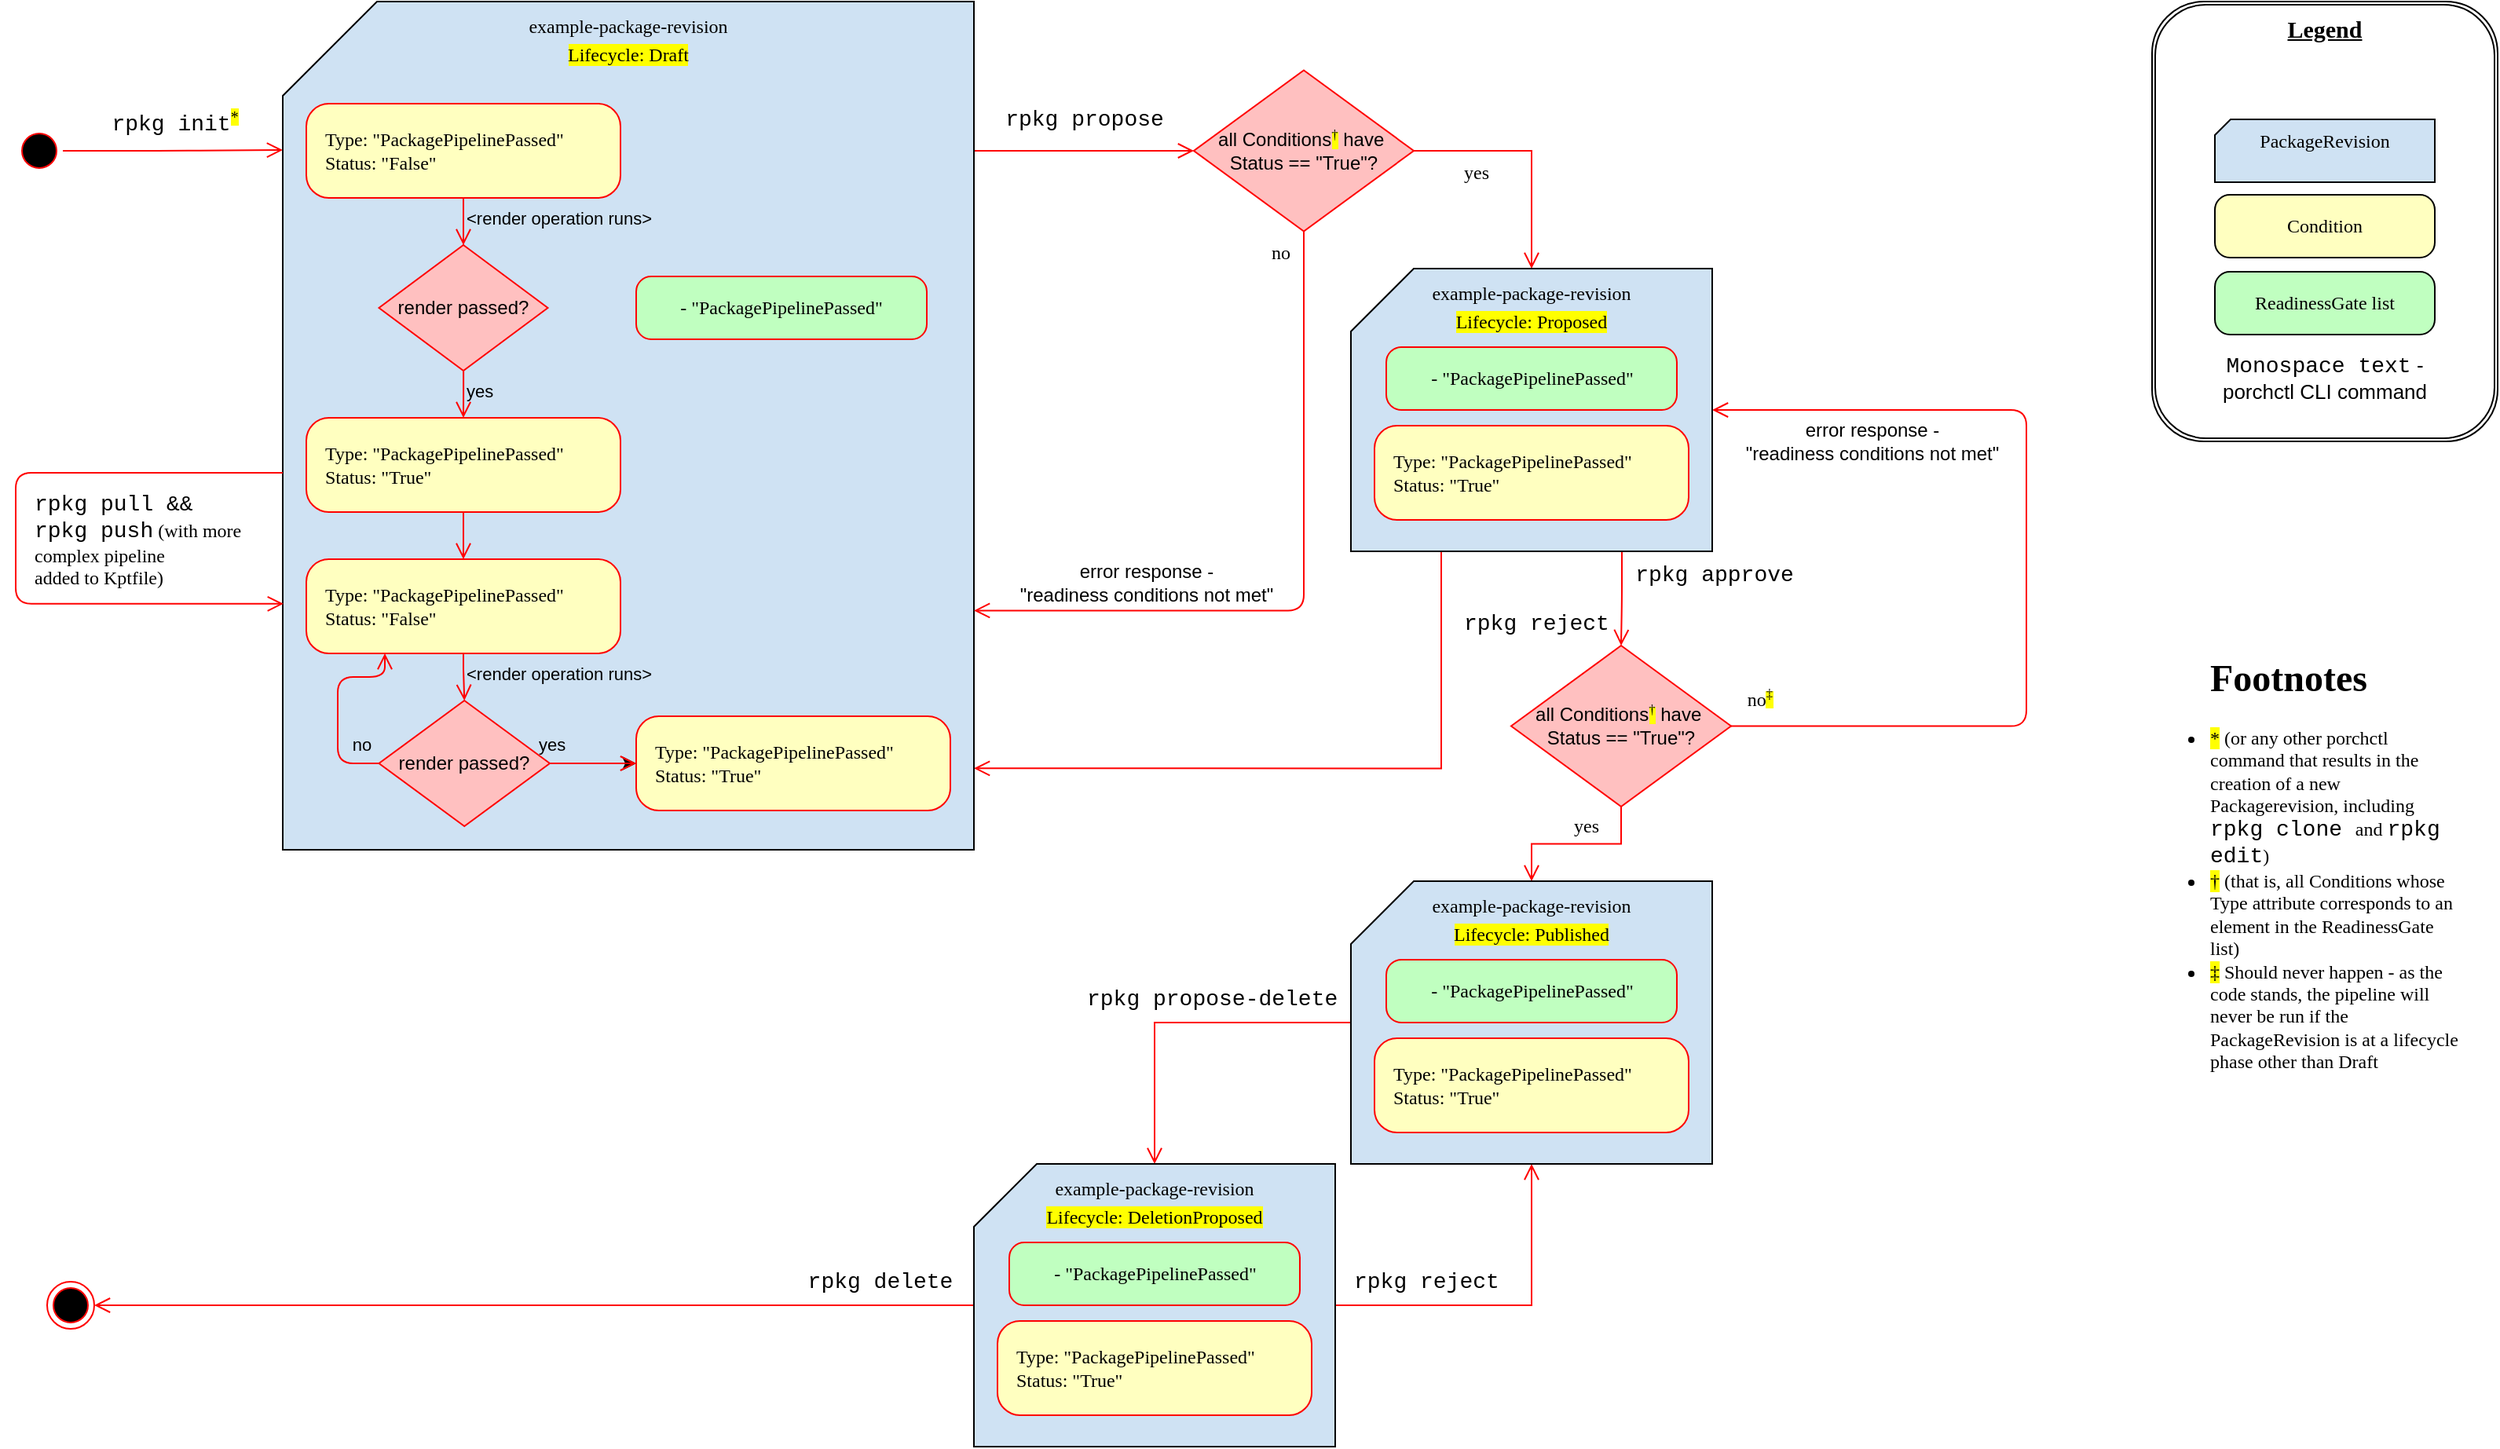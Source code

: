<mxfile version="26.0.9" pages="2">
  <diagram name="Figure 1: PackageRevision lifecycle and readiness gate flow" id="r60MaSPkFD0T4scajDxe">
    <mxGraphModel dx="2161" dy="1095" grid="1" gridSize="10" guides="1" tooltips="1" connect="1" arrows="1" fold="0" page="1" pageScale="1" pageWidth="1100" pageHeight="850" background="none" math="0" shadow="0">
      <root>
        <mxCell id="AqaWMhbLCbsnJWoqDUFO-0" />
        <mxCell id="AqaWMhbLCbsnJWoqDUFO-1" parent="AqaWMhbLCbsnJWoqDUFO-0" />
        <mxCell id="AqaWMhbLCbsnJWoqDUFO-2" value="" style="ellipse;html=1;shape=startState;fillColor=#000000;strokeColor=#ff0000;rounded=1;shadow=0;comic=0;labelBackgroundColor=none;fontFamily=Verdana;fontSize=12;fontColor=#000000;align=center;direction=south;" parent="AqaWMhbLCbsnJWoqDUFO-1" vertex="1">
          <mxGeometry x="20" y="120" width="30" height="30" as="geometry" />
        </mxCell>
        <mxCell id="AqaWMhbLCbsnJWoqDUFO-3" value="&lt;font style=&quot;font-size: 14px;&quot; face=&quot;Courier New&quot;&gt;rpkg init&lt;/font&gt;&lt;font style=&quot;color: rgb(0, 0, 0);&quot; face=&quot;Verdana&quot;&gt;&lt;sup style=&quot;background-color: rgb(255, 255, 0);&quot;&gt;*&lt;/sup&gt;&lt;/font&gt;" style="edgeStyle=orthogonalEdgeStyle;html=1;labelBackgroundColor=none;endArrow=open;endSize=8;strokeColor=#ff0000;fontFamily=Verdana;fontSize=12;align=center;verticalAlign=top;exitX=0.5;exitY=0;exitDx=0;exitDy=0;entryX=0;entryY=0.175;entryDx=0;entryDy=0;entryPerimeter=0;" parent="AqaWMhbLCbsnJWoqDUFO-1" source="AqaWMhbLCbsnJWoqDUFO-2" target="AqaWMhbLCbsnJWoqDUFO-10" edge="1">
          <mxGeometry x="0.011" y="34" relative="1" as="geometry">
            <mxPoint x="70.0" y="134.63" as="sourcePoint" />
            <mxPoint x="180" y="135" as="targetPoint" />
            <Array as="points" />
            <mxPoint as="offset" />
          </mxGeometry>
        </mxCell>
        <mxCell id="AqaWMhbLCbsnJWoqDUFO-4" value="" style="ellipse;html=1;shape=endState;fillColor=#000000;strokeColor=#ff0000;rounded=1;shadow=0;comic=0;labelBackgroundColor=none;fontFamily=Verdana;fontSize=12;fontColor=#000000;align=center;" parent="AqaWMhbLCbsnJWoqDUFO-1" vertex="1">
          <mxGeometry x="40" y="855" width="30" height="30" as="geometry" />
        </mxCell>
        <mxCell id="AqaWMhbLCbsnJWoqDUFO-5" value="&lt;font style=&quot;font-size: 14px;&quot; face=&quot;Courier New&quot;&gt;rpkg propose&lt;/font&gt;" style="edgeStyle=orthogonalEdgeStyle;html=1;labelBackgroundColor=none;endArrow=open;endSize=8;strokeColor=#ff0000;fontFamily=Verdana;fontSize=12;align=center;verticalAlign=top;entryX=0;entryY=0.5;entryDx=0;entryDy=0;exitX=1;exitY=0.176;exitDx=0;exitDy=0;exitPerimeter=0;" parent="AqaWMhbLCbsnJWoqDUFO-1" source="AqaWMhbLCbsnJWoqDUFO-10" target="AqaWMhbLCbsnJWoqDUFO-6" edge="1">
          <mxGeometry y="35" relative="1" as="geometry">
            <mxPoint x="660" y="135" as="sourcePoint" />
            <mxPoint x="780" y="140" as="targetPoint" />
            <mxPoint as="offset" />
          </mxGeometry>
        </mxCell>
        <mxCell id="AqaWMhbLCbsnJWoqDUFO-6" value="&lt;font&gt;all Conditions&lt;span style=&quot;color: rgb(0, 0, 0); font-family: Verdana; font-size: 10px; text-wrap: nowrap; background-color: rgb(255, 255, 0);&quot;&gt;&lt;sup&gt;†&lt;/sup&gt;&lt;/span&gt;&amp;nbsp;&lt;span style=&quot;background-color: transparent;&quot;&gt;have&amp;nbsp;&lt;/span&gt;&lt;/font&gt;&lt;div&gt;&lt;span style=&quot;background-color: transparent;&quot;&gt;&lt;font&gt;Status == &quot;True&quot;?&lt;/font&gt;&lt;/span&gt;&lt;/div&gt;" style="rhombus;whiteSpace=wrap;html=1;fontColor=#000000;fillColor=#FFC0C0;strokeColor=#ff0000;" parent="AqaWMhbLCbsnJWoqDUFO-1" vertex="1">
          <mxGeometry x="770" y="83.75" width="140" height="102.5" as="geometry" />
        </mxCell>
        <mxCell id="AqaWMhbLCbsnJWoqDUFO-7" value="&lt;span&gt;yes&lt;/span&gt;" style="edgeStyle=orthogonalEdgeStyle;html=1;align=left;verticalAlign=top;endArrow=open;endSize=8;strokeColor=#ff0000;rounded=0;labelBackgroundColor=none;exitX=1;exitY=0.5;exitDx=0;exitDy=0;entryX=0.5;entryY=0;entryDx=0;entryDy=0;fontFamily=Verdana;fontSize=12;" parent="AqaWMhbLCbsnJWoqDUFO-1" source="AqaWMhbLCbsnJWoqDUFO-6" target="AqaWMhbLCbsnJWoqDUFO-30" edge="1">
          <mxGeometry x="-0.6" relative="1" as="geometry">
            <mxPoint x="970" y="186.25" as="targetPoint" />
            <mxPoint as="offset" />
            <mxPoint x="920" y="136.25" as="sourcePoint" />
            <Array as="points">
              <mxPoint x="985" y="135" />
            </Array>
          </mxGeometry>
        </mxCell>
        <mxCell id="AqaWMhbLCbsnJWoqDUFO-8" value="&lt;blockquote style=&quot;margin: 0 0 0 40px; border: none; padding: 0px;&quot;&gt;&lt;h1 style=&quot;margin-top: 0px;&quot;&gt;Footnotes&lt;/h1&gt;&lt;/blockquote&gt;&lt;p&gt;&lt;/p&gt;&lt;ul&gt;&lt;li&gt;&lt;font style=&quot;&quot;&gt;&lt;span style=&quot;background-color: rgb(255, 255, 0);&quot;&gt;*&lt;/span&gt;&lt;span&gt;&lt;font style=&quot;&quot;&gt;&amp;nbsp;(or any other porchctl command that results in the creation of a new Packagerevision, including &lt;font face=&quot;Courier New&quot; style=&quot;font-size: 14px;&quot;&gt;rpkg clone &lt;/font&gt;and &lt;font face=&quot;Courier New&quot; style=&quot;font-size: 14px;&quot;&gt;rpkg edit&lt;/font&gt;)&lt;/font&gt;&lt;/span&gt;&lt;/font&gt;&lt;/li&gt;&lt;li&gt;&lt;span style=&quot;background-color: rgb(255, 255, 0);&quot;&gt;†&lt;/span&gt;&amp;nbsp;(that is, all Conditions whose Type attribute corresponds to an element in the ReadinessGate list)&lt;/li&gt;&lt;li&gt;&lt;font style=&quot;background-color: rgb(255, 255, 0);&quot;&gt;‡&lt;/font&gt; Should never happen - as the code stands, the pipeline will never be run if the PackageRevision is at a lifecycle phase other than Draft&lt;/li&gt;&lt;/ul&gt;&lt;p&gt;&lt;/p&gt;" style="text;html=1;whiteSpace=wrap;overflow=hidden;rounded=0;fontFamily=Verdana;spacingLeft=-25;fontColor=default;" parent="AqaWMhbLCbsnJWoqDUFO-1" vertex="1">
          <mxGeometry x="1400" y="450" width="180" height="340" as="geometry" />
        </mxCell>
        <mxCell id="AqaWMhbLCbsnJWoqDUFO-26" value="&lt;span style=&quot;&quot;&gt;yes&lt;/span&gt;" style="edgeStyle=orthogonalEdgeStyle;html=1;align=left;verticalAlign=top;endArrow=open;endSize=8;strokeColor=#ff0000;rounded=0;entryX=0;entryY=0.5;entryDx=0;entryDy=0;labelBackgroundColor=none;" parent="AqaWMhbLCbsnJWoqDUFO-1" edge="1">
          <mxGeometry x="-0.6" relative="1" as="geometry">
            <mxPoint x="1005" y="735" as="targetPoint" />
            <mxPoint as="offset" />
            <mxPoint x="1058.75" y="665" as="sourcePoint" />
          </mxGeometry>
        </mxCell>
        <mxCell id="AqaWMhbLCbsnJWoqDUFO-36" value="&lt;font style=&quot;font-size: 14px;&quot; face=&quot;Courier New&quot;&gt;rpkg approve&lt;/font&gt;" style="edgeStyle=orthogonalEdgeStyle;html=1;labelBackgroundColor=none;endArrow=open;endSize=8;strokeColor=#ff0000;fontFamily=Verdana;fontSize=12;align=center;verticalAlign=top;entryX=0.5;entryY=0;entryDx=0;entryDy=0;exitX=0.75;exitY=1;exitDx=0;exitDy=0;" parent="AqaWMhbLCbsnJWoqDUFO-1" source="AqaWMhbLCbsnJWoqDUFO-30" target="AqaWMhbLCbsnJWoqDUFO-37" edge="1">
          <mxGeometry x="-1" y="58" relative="1" as="geometry">
            <mxPoint x="662.5" y="555.25" as="sourcePoint" />
            <mxPoint x="812.5" y="560.25" as="targetPoint" />
            <mxPoint as="offset" />
          </mxGeometry>
        </mxCell>
        <mxCell id="AqaWMhbLCbsnJWoqDUFO-37" value="&lt;font&gt;all Conditions&lt;span style=&quot;color: rgb(0, 0, 0); font-family: Verdana; font-size: 10px; text-wrap: nowrap; background-color: rgb(255, 255, 0);&quot;&gt;&lt;sup&gt;†&lt;/sup&gt;&lt;/span&gt;&amp;nbsp;&lt;span style=&quot;background-color: transparent;&quot;&gt;have&amp;nbsp;&lt;/span&gt;&lt;/font&gt;&lt;div&gt;&lt;span style=&quot;background-color: transparent;&quot;&gt;&lt;font&gt;Status == &quot;True&quot;?&lt;/font&gt;&lt;/span&gt;&lt;/div&gt;" style="rhombus;whiteSpace=wrap;html=1;fontColor=#000000;fillColor=#FFC0C0;strokeColor=#ff0000;" parent="AqaWMhbLCbsnJWoqDUFO-1" vertex="1">
          <mxGeometry x="972" y="450" width="140" height="102.5" as="geometry" />
        </mxCell>
        <mxCell id="AqaWMhbLCbsnJWoqDUFO-40" value="&lt;span&gt;yes&lt;/span&gt;" style="edgeStyle=orthogonalEdgeStyle;html=1;align=left;verticalAlign=top;endArrow=open;endSize=8;strokeColor=#ff0000;rounded=0;labelBackgroundColor=none;exitX=0.5;exitY=1;exitDx=0;exitDy=0;entryX=0.5;entryY=0;entryDx=0;entryDy=0;fontFamily=Verdana;fontSize=12;" parent="AqaWMhbLCbsnJWoqDUFO-1" source="AqaWMhbLCbsnJWoqDUFO-37" target="AqaWMhbLCbsnJWoqDUFO-44" edge="1">
          <mxGeometry x="-1" y="-32" relative="1" as="geometry">
            <mxPoint x="1200" y="670" as="targetPoint" />
            <mxPoint y="-2" as="offset" />
            <mxPoint x="952.5" y="556.5" as="sourcePoint" />
          </mxGeometry>
        </mxCell>
        <mxCell id="AqaWMhbLCbsnJWoqDUFO-41" value="no&lt;span style=&quot;font-size: 10px; background-color: rgb(255, 255, 0);&quot;&gt;&lt;sup style=&quot;&quot;&gt;&lt;font style=&quot;color: rgb(0, 0, 0);&quot;&gt;‡&lt;/font&gt;&lt;/sup&gt;&lt;/span&gt;" style="edgeStyle=orthogonalEdgeStyle;html=1;labelBackgroundColor=none;endArrow=open;endSize=8;strokeColor=#ff0000;fontFamily=Verdana;fontSize=12;align=center;verticalAlign=top;entryX=1;entryY=0.5;entryDx=0;entryDy=0;exitX=1;exitY=0.5;exitDx=0;exitDy=0;" parent="AqaWMhbLCbsnJWoqDUFO-1" source="AqaWMhbLCbsnJWoqDUFO-37" target="AqaWMhbLCbsnJWoqDUFO-30" edge="1">
          <mxGeometry x="-0.939" y="31" relative="1" as="geometry">
            <mxPoint x="1200" y="460" as="sourcePoint" />
            <mxPoint x="902.46" y="710.21" as="targetPoint" />
            <Array as="points">
              <mxPoint x="1300" y="501" />
              <mxPoint x="1300" y="300" />
            </Array>
            <mxPoint as="offset" />
          </mxGeometry>
        </mxCell>
        <mxCell id="AqaWMhbLCbsnJWoqDUFO-42" value="&lt;font style=&quot;font-size: 14px;&quot; face=&quot;Courier New&quot;&gt;rpkg delete&lt;/font&gt;" style="edgeStyle=orthogonalEdgeStyle;html=1;labelBackgroundColor=none;endArrow=open;endSize=8;strokeColor=#ff0000;fontFamily=Verdana;fontSize=12;align=center;verticalAlign=top;exitX=0;exitY=0.5;exitDx=0;exitDy=0;entryX=1;entryY=0.5;entryDx=0;entryDy=0;" parent="AqaWMhbLCbsnJWoqDUFO-1" source="AqaWMhbLCbsnJWoqDUFO-49" target="AqaWMhbLCbsnJWoqDUFO-4" edge="1">
          <mxGeometry x="-0.786" y="-30" relative="1" as="geometry">
            <mxPoint x="527.5" y="810" as="sourcePoint" />
            <mxPoint x="230" y="947.93" as="targetPoint" />
            <mxPoint as="offset" />
          </mxGeometry>
        </mxCell>
        <mxCell id="AqaWMhbLCbsnJWoqDUFO-47" value="&lt;span&gt;&lt;font style=&quot;font-size: 14px;&quot; face=&quot;Courier New&quot;&gt;rpkg propose-delete&lt;/font&gt;&lt;/span&gt;" style="edgeStyle=orthogonalEdgeStyle;html=1;align=left;verticalAlign=top;endArrow=open;endSize=8;strokeColor=#ff0000;rounded=0;labelBackgroundColor=none;exitX=0;exitY=0.5;exitDx=0;exitDy=0;entryX=0.5;entryY=0;entryDx=0;entryDy=0;fontFamily=Verdana;fontSize=12;" parent="AqaWMhbLCbsnJWoqDUFO-1" source="AqaWMhbLCbsnJWoqDUFO-44" target="AqaWMhbLCbsnJWoqDUFO-49" edge="1">
          <mxGeometry x="0.163" y="-54" relative="1" as="geometry">
            <mxPoint x="900" y="877.5" as="targetPoint" />
            <mxPoint x="9" y="-30" as="offset" />
            <mxPoint x="742" y="760.5" as="sourcePoint" />
          </mxGeometry>
        </mxCell>
        <mxCell id="AqaWMhbLCbsnJWoqDUFO-52" value="&lt;span&gt;&lt;font style=&quot;font-size: 14px;&quot; face=&quot;Courier New&quot;&gt;rpkg reject&lt;/font&gt;&lt;/span&gt;" style="edgeStyle=orthogonalEdgeStyle;html=1;align=left;verticalAlign=top;endArrow=open;endSize=8;strokeColor=#ff0000;rounded=0;labelBackgroundColor=none;exitX=1;exitY=0.5;exitDx=0;exitDy=0;entryX=0.5;entryY=1;entryDx=0;entryDy=0;fontFamily=Verdana;fontSize=12;" parent="AqaWMhbLCbsnJWoqDUFO-1" source="AqaWMhbLCbsnJWoqDUFO-49" target="AqaWMhbLCbsnJWoqDUFO-44" edge="1">
          <mxGeometry x="-0.907" y="30" relative="1" as="geometry">
            <mxPoint x="1104.5" y="880" as="targetPoint" />
            <mxPoint as="offset" />
            <mxPoint x="979.5" y="970" as="sourcePoint" />
          </mxGeometry>
        </mxCell>
        <mxCell id="AqaWMhbLCbsnJWoqDUFO-53" value="&lt;span&gt;&lt;font style=&quot;font-size: 14px;&quot; face=&quot;Courier New&quot;&gt;rpkg reject&lt;/font&gt;&lt;/span&gt;" style="edgeStyle=orthogonalEdgeStyle;html=1;align=left;verticalAlign=top;endArrow=open;endSize=8;strokeColor=#ff0000;rounded=0;labelBackgroundColor=none;exitX=0.25;exitY=1;exitDx=0;exitDy=0;fontFamily=Verdana;fontSize=12;entryX=1;entryY=0.904;entryDx=0;entryDy=0;entryPerimeter=0;" parent="AqaWMhbLCbsnJWoqDUFO-1" source="AqaWMhbLCbsnJWoqDUFO-30" target="AqaWMhbLCbsnJWoqDUFO-10" edge="1">
          <mxGeometry x="-0.861" y="12" relative="1" as="geometry">
            <mxPoint x="670" y="530" as="targetPoint" />
            <mxPoint as="offset" />
            <mxPoint x="870" y="880" as="sourcePoint" />
          </mxGeometry>
        </mxCell>
        <mxCell id="AqaWMhbLCbsnJWoqDUFO-54" value="" style="group" parent="AqaWMhbLCbsnJWoqDUFO-1" vertex="1" connectable="0">
          <mxGeometry x="1380" y="40" width="220" height="280" as="geometry" />
        </mxCell>
        <mxCell id="AqaWMhbLCbsnJWoqDUFO-55" value="Legend" style="shape=ext;double=1;rounded=1;whiteSpace=wrap;html=1;fillColor=none;verticalAlign=top;fontFamily=Verdana;fontSize=15;fontStyle=5;movable=1;resizable=1;rotatable=1;deletable=1;editable=1;locked=0;connectable=1;strokeColor=default;" parent="AqaWMhbLCbsnJWoqDUFO-54" vertex="1">
          <mxGeometry width="220" height="280" as="geometry" />
        </mxCell>
        <mxCell id="AqaWMhbLCbsnJWoqDUFO-56" value="&lt;font&gt;PackageRevision&lt;/font&gt;" style="shape=card;whiteSpace=wrap;html=1;arcSize=24;fillColor=#CFE2F3;strokeColor=#000000;shadow=0;comic=0;labelBackgroundColor=none;fontFamily=Verdana;fontSize=12;fontColor=#000000;align=center;verticalAlign=top;movable=1;resizable=1;rotatable=1;deletable=1;editable=1;locked=0;connectable=1;size=10;" parent="AqaWMhbLCbsnJWoqDUFO-54" vertex="1">
          <mxGeometry x="40" y="75" width="140" height="40" as="geometry" />
        </mxCell>
        <mxCell id="AqaWMhbLCbsnJWoqDUFO-57" value="&lt;div&gt;Condition&lt;/div&gt;" style="rounded=1;whiteSpace=wrap;html=1;arcSize=24;fillColor=#ffffc0;strokeColor=default;shadow=0;comic=0;labelBackgroundColor=none;fontFamily=Verdana;fontSize=12;fontColor=#000000;align=center;movable=1;resizable=1;rotatable=1;deletable=1;editable=1;locked=0;connectable=1;" parent="AqaWMhbLCbsnJWoqDUFO-54" vertex="1">
          <mxGeometry x="40" y="123" width="140" height="40" as="geometry" />
        </mxCell>
        <mxCell id="AqaWMhbLCbsnJWoqDUFO-58" value="&lt;div&gt;ReadinessGate list&lt;/div&gt;" style="rounded=1;whiteSpace=wrap;html=1;arcSize=24;fillColor=#C0FFC0;strokeColor=default;shadow=0;comic=0;labelBackgroundColor=none;fontFamily=Verdana;fontSize=12;fontColor=#000000;align=center;movable=1;resizable=1;rotatable=1;deletable=1;editable=1;locked=0;connectable=1;" parent="AqaWMhbLCbsnJWoqDUFO-54" vertex="1">
          <mxGeometry x="40" y="172" width="140" height="40" as="geometry" />
        </mxCell>
        <mxCell id="AqaWMhbLCbsnJWoqDUFO-59" value="&lt;font style=&quot;font-size: 14px;&quot; face=&quot;Courier New&quot;&gt;Monospace text&lt;/font&gt;&lt;font style=&quot;font-size: 13px;&quot;&gt;&amp;nbsp;-&lt;/font&gt;&lt;span style=&quot;font-size: 13px; background-color: transparent; color: light-dark(rgb(0, 0, 0), rgb(255, 255, 255));&quot;&gt;porchctl CLI command&lt;/span&gt;" style="text;html=1;align=center;verticalAlign=middle;whiteSpace=wrap;rounded=0;" parent="AqaWMhbLCbsnJWoqDUFO-54" vertex="1">
          <mxGeometry x="40" y="220" width="140" height="40" as="geometry" />
        </mxCell>
        <mxCell id="AqaWMhbLCbsnJWoqDUFO-10" value="&lt;font style=&quot;line-height: 150%; color: rgb(0, 0, 0);&quot;&gt;example-package-revision&lt;/font&gt;&lt;div style=&quot;line-height: 150%;&quot;&gt;&lt;font style=&quot;background-color: light-dark(rgb(255, 255, 0), rgb(255, 255, 0));&quot;&gt;Lifecycle: Draft&lt;/font&gt;&lt;/div&gt;" style="shape=card;whiteSpace=wrap;html=1;arcSize=24;fillColor=#CFE2F3;strokeColor=light-dark(#000000,#000000);shadow=0;comic=0;labelBackgroundColor=none;fontFamily=Verdana;fontSize=12;fontColor=#000000;align=center;verticalAlign=top;container=0;size=60;" parent="AqaWMhbLCbsnJWoqDUFO-1" vertex="1">
          <mxGeometry x="190" y="40" width="440" height="540" as="geometry" />
        </mxCell>
        <mxCell id="AqaWMhbLCbsnJWoqDUFO-11" value="&lt;div&gt;Type: &quot;PackagePipelinePassed&quot;&lt;/div&gt;&lt;div&gt;Status: &quot;False&quot;&lt;/div&gt;" style="rounded=1;whiteSpace=wrap;html=1;arcSize=24;fillColor=#ffffc0;strokeColor=#ff0000;shadow=0;comic=0;labelBackgroundColor=none;fontFamily=Verdana;fontSize=12;fontColor=#000000;align=left;spacingLeft=10;container=0;" parent="AqaWMhbLCbsnJWoqDUFO-1" vertex="1">
          <mxGeometry x="205" y="105" width="200" height="60" as="geometry" />
        </mxCell>
        <mxCell id="AqaWMhbLCbsnJWoqDUFO-12" value="&lt;div&gt;Type: &quot;PackagePipelinePassed&quot;&lt;/div&gt;&lt;div&gt;Status: &quot;True&quot;&lt;/div&gt;" style="rounded=1;whiteSpace=wrap;html=1;arcSize=24;fillColor=#ffffc0;strokeColor=#ff0000;shadow=0;comic=0;labelBackgroundColor=none;fontFamily=Verdana;fontSize=12;fontColor=#000000;align=left;spacingLeft=10;container=0;" parent="AqaWMhbLCbsnJWoqDUFO-1" vertex="1">
          <mxGeometry x="205" y="305" width="200" height="60" as="geometry" />
        </mxCell>
        <mxCell id="AqaWMhbLCbsnJWoqDUFO-13" value="render passed?" style="rhombus;whiteSpace=wrap;html=1;fontColor=#000000;fillColor=#FFC0C0;strokeColor=#ff0000;container=0;" parent="AqaWMhbLCbsnJWoqDUFO-1" vertex="1">
          <mxGeometry x="251.25" y="195" width="107.5" height="80" as="geometry" />
        </mxCell>
        <mxCell id="AqaWMhbLCbsnJWoqDUFO-14" value="&lt;span style=&quot;&quot;&gt;&lt;font style=&quot;color: rgb(0, 0, 0);&quot;&gt;yes&lt;/font&gt;&lt;/span&gt;" style="edgeStyle=orthogonalEdgeStyle;html=1;align=left;verticalAlign=top;endArrow=open;endSize=8;strokeColor=#ff0000;rounded=0;entryX=0.5;entryY=0;entryDx=0;entryDy=0;labelBackgroundColor=none;" parent="AqaWMhbLCbsnJWoqDUFO-1" source="AqaWMhbLCbsnJWoqDUFO-13" target="AqaWMhbLCbsnJWoqDUFO-12" edge="1">
          <mxGeometry x="-1" relative="1" as="geometry">
            <mxPoint x="325" y="275" as="targetPoint" />
            <mxPoint as="offset" />
          </mxGeometry>
        </mxCell>
        <mxCell id="AqaWMhbLCbsnJWoqDUFO-15" value="&lt;font style=&quot;&quot;&gt;&amp;lt;render operation runs&amp;gt;&lt;/font&gt;" style="edgeStyle=orthogonalEdgeStyle;html=1;align=left;verticalAlign=top;endArrow=open;endSize=8;strokeColor=#ff0000;rounded=0;entryX=0.5;entryY=0;entryDx=0;entryDy=0;exitX=0.5;exitY=1;exitDx=0;exitDy=0;labelBackgroundColor=none;fontColor=#000000;" parent="AqaWMhbLCbsnJWoqDUFO-1" source="AqaWMhbLCbsnJWoqDUFO-11" target="AqaWMhbLCbsnJWoqDUFO-13" edge="1">
          <mxGeometry x="-1" relative="1" as="geometry">
            <mxPoint x="315" y="405" as="targetPoint" />
            <mxPoint x="315" y="345" as="sourcePoint" />
          </mxGeometry>
        </mxCell>
        <mxCell id="AqaWMhbLCbsnJWoqDUFO-16" value="&lt;div&gt;Type: &quot;PackagePipelinePassed&quot;&lt;/div&gt;&lt;div&gt;Status: &quot;False&quot;&lt;/div&gt;" style="rounded=1;whiteSpace=wrap;html=1;arcSize=24;fillColor=#ffffc0;strokeColor=#ff0000;shadow=0;comic=0;labelBackgroundColor=none;fontFamily=Verdana;fontSize=12;fontColor=#000000;align=left;spacingLeft=10;container=0;" parent="AqaWMhbLCbsnJWoqDUFO-1" vertex="1">
          <mxGeometry x="205" y="395" width="200" height="60" as="geometry" />
        </mxCell>
        <mxCell id="AqaWMhbLCbsnJWoqDUFO-17" value="" style="edgeStyle=orthogonalEdgeStyle;html=1;labelBackgroundColor=none;endArrow=open;endSize=8;strokeColor=#ff0000;fontFamily=Verdana;fontSize=12;align=center;verticalAlign=top;exitX=0.5;exitY=1;exitDx=0;exitDy=0;entryX=0.5;entryY=0;entryDx=0;entryDy=0;" parent="AqaWMhbLCbsnJWoqDUFO-1" source="AqaWMhbLCbsnJWoqDUFO-12" target="AqaWMhbLCbsnJWoqDUFO-16" edge="1">
          <mxGeometry relative="1" as="geometry">
            <mxPoint x="465" y="405" as="sourcePoint" />
            <mxPoint x="585" y="405" as="targetPoint" />
            <Array as="points" />
          </mxGeometry>
        </mxCell>
        <mxCell id="6Pc3bxmCxWSxRJEfUd51-0" value="" style="edgeStyle=orthogonalEdgeStyle;rounded=0;orthogonalLoop=1;jettySize=auto;html=1;" parent="AqaWMhbLCbsnJWoqDUFO-1" source="AqaWMhbLCbsnJWoqDUFO-18" target="AqaWMhbLCbsnJWoqDUFO-20" edge="1">
          <mxGeometry relative="1" as="geometry" />
        </mxCell>
        <mxCell id="AqaWMhbLCbsnJWoqDUFO-18" value="render passed?" style="rhombus;whiteSpace=wrap;html=1;fontColor=#000000;fillColor=#FFC0C0;strokeColor=#ff0000;container=0;" parent="AqaWMhbLCbsnJWoqDUFO-1" vertex="1">
          <mxGeometry x="251.25" y="485" width="108.75" height="80" as="geometry" />
        </mxCell>
        <mxCell id="AqaWMhbLCbsnJWoqDUFO-19" value="&lt;span style=&quot;&quot;&gt;&lt;font style=&quot;&quot;&gt;yes&lt;/font&gt;&lt;/span&gt;" style="edgeStyle=orthogonalEdgeStyle;html=1;align=left;verticalAlign=top;endArrow=open;endSize=8;strokeColor=#ff0000;rounded=0;entryX=0;entryY=0.5;entryDx=0;entryDy=0;labelBackgroundColor=none;fontColor=#000000;" parent="AqaWMhbLCbsnJWoqDUFO-1" source="AqaWMhbLCbsnJWoqDUFO-18" target="AqaWMhbLCbsnJWoqDUFO-20" edge="1">
          <mxGeometry x="-1" y="26" relative="1" as="geometry">
            <mxPoint x="305" y="595" as="targetPoint" />
            <mxPoint x="-9" y="1" as="offset" />
          </mxGeometry>
        </mxCell>
        <mxCell id="AqaWMhbLCbsnJWoqDUFO-20" value="&lt;div&gt;Type: &quot;PackagePipelinePassed&quot;&lt;/div&gt;&lt;div&gt;Status: &quot;True&quot;&lt;/div&gt;" style="rounded=1;whiteSpace=wrap;html=1;arcSize=24;fillColor=#ffffc0;strokeColor=#ff0000;shadow=0;comic=0;labelBackgroundColor=none;fontFamily=Verdana;fontSize=12;fontColor=#000000;align=left;spacingLeft=10;container=0;" parent="AqaWMhbLCbsnJWoqDUFO-1" vertex="1">
          <mxGeometry x="415" y="495" width="200" height="60" as="geometry" />
        </mxCell>
        <mxCell id="AqaWMhbLCbsnJWoqDUFO-21" value="no" style="edgeStyle=orthogonalEdgeStyle;html=1;labelBackgroundColor=none;endArrow=open;endSize=8;strokeColor=#ff0000;fontFamily=Helvetica;fontSize=11;align=center;verticalAlign=top;exitX=0;exitY=0.5;exitDx=0;exitDy=0;entryX=0.25;entryY=1;entryDx=0;entryDy=0;fontColor=#000000;" parent="AqaWMhbLCbsnJWoqDUFO-1" source="AqaWMhbLCbsnJWoqDUFO-18" target="AqaWMhbLCbsnJWoqDUFO-16" edge="1">
          <mxGeometry x="-0.188" y="-15" relative="1" as="geometry">
            <mxPoint x="305" y="485" as="sourcePoint" />
            <mxPoint x="305" y="455" as="targetPoint" />
            <Array as="points">
              <mxPoint x="225" y="525" />
              <mxPoint x="225" y="470" />
              <mxPoint x="255" y="470" />
            </Array>
            <mxPoint as="offset" />
          </mxGeometry>
        </mxCell>
        <mxCell id="AqaWMhbLCbsnJWoqDUFO-22" value="&lt;font style=&quot;&quot;&gt;&amp;lt;render operation runs&amp;gt;&lt;/font&gt;" style="edgeStyle=orthogonalEdgeStyle;html=1;align=left;verticalAlign=top;endArrow=open;endSize=8;strokeColor=#ff0000;rounded=0;entryX=0.5;entryY=0;entryDx=0;entryDy=0;exitX=0.5;exitY=1;exitDx=0;exitDy=0;labelBackgroundColor=none;fontColor=#000000;" parent="AqaWMhbLCbsnJWoqDUFO-1" source="AqaWMhbLCbsnJWoqDUFO-16" target="AqaWMhbLCbsnJWoqDUFO-18" edge="1">
          <mxGeometry x="-1" relative="1" as="geometry">
            <mxPoint x="375" y="295" as="targetPoint" />
            <mxPoint x="375" y="265" as="sourcePoint" />
            <Array as="points">
              <mxPoint x="305" y="465" />
              <mxPoint x="305" y="465" />
            </Array>
          </mxGeometry>
        </mxCell>
        <mxCell id="AqaWMhbLCbsnJWoqDUFO-23" value="&lt;span style=&quot;background-color: transparent;&quot;&gt;&lt;font style=&quot;color: rgb(0, 0, 0);&quot;&gt;- &quot;PackagePipelinePassed&quot;&lt;/font&gt;&lt;/span&gt;" style="rounded=1;whiteSpace=wrap;html=1;arcSize=24;fillColor=#C0FFC0;strokeColor=#ff0000;shadow=0;comic=0;labelBackgroundColor=none;fontFamily=Verdana;fontSize=12;fontColor=#000000;align=center;container=0;" parent="AqaWMhbLCbsnJWoqDUFO-1" vertex="1">
          <mxGeometry x="415" y="215" width="185" height="40" as="geometry" />
        </mxCell>
        <mxCell id="AqaWMhbLCbsnJWoqDUFO-24" value="&lt;font style=&quot;font-size: 14px;&quot; face=&quot;Courier New&quot;&gt;rpkg pull &amp;amp;&amp;amp;&lt;/font&gt;&lt;div&gt;&lt;font style=&quot;font-size: 14px;&quot; face=&quot;Courier New&quot;&gt;rpkg push&lt;/font&gt; (with more&lt;/div&gt;&lt;div&gt;complex pipeline&lt;/div&gt;&lt;div&gt;added to Kptfile)&lt;/div&gt;" style="edgeStyle=elbowEdgeStyle;html=1;labelBackgroundColor=none;endArrow=open;endSize=8;strokeColor=#ff0000;fontFamily=Verdana;fontSize=12;align=left;exitX=0;exitY=0;exitDx=0;exitDy=300;exitPerimeter=0;entryX=0.001;entryY=0.71;entryDx=0;entryDy=0;entryPerimeter=0;" parent="AqaWMhbLCbsnJWoqDUFO-1" source="AqaWMhbLCbsnJWoqDUFO-10" target="AqaWMhbLCbsnJWoqDUFO-10" edge="1">
          <mxGeometry x="0.006" y="10" relative="1" as="geometry">
            <mxPoint x="40" y="330" as="sourcePoint" />
            <mxPoint x="150" y="425" as="targetPoint" />
            <Array as="points">
              <mxPoint x="20" y="380" />
              <mxPoint x="40" y="410" />
            </Array>
            <mxPoint as="offset" />
          </mxGeometry>
        </mxCell>
        <mxCell id="AqaWMhbLCbsnJWoqDUFO-34" value="no" style="edgeStyle=orthogonalEdgeStyle;html=1;labelBackgroundColor=none;endArrow=open;endSize=8;strokeColor=#ff0000;fontFamily=Verdana;fontSize=12;align=center;verticalAlign=top;exitX=0.5;exitY=1;exitDx=0;exitDy=0;entryX=1;entryY=0.718;entryDx=0;entryDy=0;entryPerimeter=0;" parent="AqaWMhbLCbsnJWoqDUFO-1" source="AqaWMhbLCbsnJWoqDUFO-6" target="AqaWMhbLCbsnJWoqDUFO-10" edge="1">
          <mxGeometry x="-1" y="-15" relative="1" as="geometry">
            <mxPoint x="865.96" y="359.96" as="sourcePoint" />
            <mxPoint x="650" y="430" as="targetPoint" />
            <mxPoint as="offset" />
          </mxGeometry>
        </mxCell>
        <mxCell id="AqaWMhbLCbsnJWoqDUFO-30" value="&lt;font style=&quot;line-height: 150%;&quot;&gt;example-package-revision&lt;/font&gt;&lt;div style=&quot;line-height: 150%;&quot;&gt;&lt;font style=&quot;background-color: light-dark(rgb(255, 255, 0), rgb(255, 255, 0));&quot;&gt;Lifecycle: Proposed&lt;/font&gt;&lt;/div&gt;" style="shape=card;whiteSpace=wrap;html=1;arcSize=24;fillColor=#CFE2F3;strokeColor=light-dark(#000000,#000000);shadow=0;comic=0;labelBackgroundColor=none;fontFamily=Verdana;fontSize=12;fontColor=#000000;align=center;verticalAlign=top;container=0;size=40;" parent="AqaWMhbLCbsnJWoqDUFO-1" vertex="1">
          <mxGeometry x="870" y="210" width="230" height="180" as="geometry" />
        </mxCell>
        <mxCell id="AqaWMhbLCbsnJWoqDUFO-31" value="&lt;div&gt;Type: &quot;PackagePipelinePassed&quot;&lt;/div&gt;&lt;div&gt;Status: &quot;True&quot;&lt;/div&gt;" style="rounded=1;whiteSpace=wrap;html=1;arcSize=24;fillColor=#ffffc0;strokeColor=#ff0000;shadow=0;comic=0;labelBackgroundColor=none;fontFamily=Verdana;fontSize=12;fontColor=#000000;align=left;container=0;spacingLeft=10;" parent="AqaWMhbLCbsnJWoqDUFO-1" vertex="1">
          <mxGeometry x="885" y="310" width="200" height="60" as="geometry" />
        </mxCell>
        <mxCell id="AqaWMhbLCbsnJWoqDUFO-32" value="&lt;span style=&quot;background-color: transparent;&quot;&gt;&lt;font style=&quot;color: rgb(0, 0, 0);&quot;&gt;- &quot;PackagePipelinePassed&quot;&lt;/font&gt;&lt;/span&gt;" style="rounded=1;whiteSpace=wrap;html=1;arcSize=24;fillColor=#C0FFC0;strokeColor=#ff0000;shadow=0;comic=0;labelBackgroundColor=none;fontFamily=Verdana;fontSize=12;fontColor=#000000;align=center;container=0;" parent="AqaWMhbLCbsnJWoqDUFO-1" vertex="1">
          <mxGeometry x="892.5" y="260" width="185" height="40" as="geometry" />
        </mxCell>
        <mxCell id="AqaWMhbLCbsnJWoqDUFO-44" value="&lt;font style=&quot;line-height: 150%;&quot;&gt;example-package-revision&lt;/font&gt;&lt;div style=&quot;line-height: 150%;&quot;&gt;&lt;font style=&quot;background-color: light-dark(rgb(255, 255, 0), rgb(255, 255, 0));&quot;&gt;Lifecycle: Published&lt;/font&gt;&lt;/div&gt;" style="shape=card;whiteSpace=wrap;html=1;arcSize=24;fillColor=#CFE2F3;strokeColor=light-dark(#000000,#000000);shadow=0;comic=0;labelBackgroundColor=none;fontFamily=Verdana;fontSize=12;fontColor=#000000;align=center;verticalAlign=top;container=0;size=40;" parent="AqaWMhbLCbsnJWoqDUFO-1" vertex="1">
          <mxGeometry x="870" y="600" width="230" height="180" as="geometry" />
        </mxCell>
        <mxCell id="AqaWMhbLCbsnJWoqDUFO-45" value="&lt;div&gt;Type: &quot;PackagePipelinePassed&quot;&lt;/div&gt;&lt;div&gt;Status: &quot;True&quot;&lt;/div&gt;" style="rounded=1;whiteSpace=wrap;html=1;arcSize=24;fillColor=#ffffc0;strokeColor=#ff0000;shadow=0;comic=0;labelBackgroundColor=none;fontFamily=Verdana;fontSize=12;fontColor=#000000;align=left;container=0;spacingLeft=10;" parent="AqaWMhbLCbsnJWoqDUFO-1" vertex="1">
          <mxGeometry x="885" y="700" width="200" height="60" as="geometry" />
        </mxCell>
        <mxCell id="AqaWMhbLCbsnJWoqDUFO-46" value="&lt;span style=&quot;background-color: transparent;&quot;&gt;&lt;font style=&quot;color: rgb(0, 0, 0);&quot;&gt;- &quot;PackagePipelinePassed&quot;&lt;/font&gt;&lt;/span&gt;" style="rounded=1;whiteSpace=wrap;html=1;arcSize=24;fillColor=#C0FFC0;strokeColor=#ff0000;shadow=0;comic=0;labelBackgroundColor=none;fontFamily=Verdana;fontSize=12;fontColor=#000000;align=center;container=0;" parent="AqaWMhbLCbsnJWoqDUFO-1" vertex="1">
          <mxGeometry x="892.5" y="650" width="185" height="40" as="geometry" />
        </mxCell>
        <mxCell id="AqaWMhbLCbsnJWoqDUFO-49" value="&lt;font style=&quot;line-height: 150%;&quot;&gt;example-package-revision&lt;/font&gt;&lt;div style=&quot;line-height: 150%;&quot;&gt;&lt;font style=&quot;background-color: light-dark(rgb(255, 255, 0), rgb(255, 255, 0));&quot;&gt;Lifecycle: DeletionProposed&lt;/font&gt;&lt;/div&gt;" style="shape=card;whiteSpace=wrap;html=1;arcSize=24;fillColor=#CFE2F3;strokeColor=light-dark(#000000,#000000);shadow=0;comic=0;labelBackgroundColor=none;fontFamily=Verdana;fontSize=12;fontColor=#000000;align=center;verticalAlign=top;container=0;size=40;" parent="AqaWMhbLCbsnJWoqDUFO-1" vertex="1">
          <mxGeometry x="630" y="780" width="230" height="180" as="geometry" />
        </mxCell>
        <mxCell id="AqaWMhbLCbsnJWoqDUFO-50" value="&lt;div&gt;Type: &quot;PackagePipelinePassed&quot;&lt;/div&gt;&lt;div&gt;Status: &quot;True&quot;&lt;/div&gt;" style="rounded=1;whiteSpace=wrap;html=1;arcSize=24;fillColor=#ffffc0;strokeColor=#ff0000;shadow=0;comic=0;labelBackgroundColor=none;fontFamily=Verdana;fontSize=12;fontColor=#000000;align=left;container=0;spacingLeft=10;" parent="AqaWMhbLCbsnJWoqDUFO-1" vertex="1">
          <mxGeometry x="645" y="880" width="200" height="60" as="geometry" />
        </mxCell>
        <mxCell id="AqaWMhbLCbsnJWoqDUFO-51" value="&lt;span style=&quot;background-color: transparent;&quot;&gt;&lt;font style=&quot;color: rgb(0, 0, 0);&quot;&gt;- &quot;PackagePipelinePassed&quot;&lt;/font&gt;&lt;/span&gt;" style="rounded=1;whiteSpace=wrap;html=1;arcSize=24;fillColor=#C0FFC0;strokeColor=#ff0000;shadow=0;comic=0;labelBackgroundColor=none;fontFamily=Verdana;fontSize=12;fontColor=#000000;align=center;container=0;" parent="AqaWMhbLCbsnJWoqDUFO-1" vertex="1">
          <mxGeometry x="652.5" y="830" width="185" height="40" as="geometry" />
        </mxCell>
        <mxCell id="AqaWMhbLCbsnJWoqDUFO-35" value="error response -&lt;div&gt;&quot;readiness conditions not met&quot;&lt;/div&gt;" style="text;html=1;align=center;verticalAlign=middle;whiteSpace=wrap;rounded=0;" parent="AqaWMhbLCbsnJWoqDUFO-1" vertex="1">
          <mxGeometry x="650" y="390" width="180" height="40" as="geometry" />
        </mxCell>
        <mxCell id="AqaWMhbLCbsnJWoqDUFO-39" value="error response -&lt;div&gt;&quot;readiness conditions not met&quot;&lt;/div&gt;" style="text;html=1;align=center;verticalAlign=middle;whiteSpace=wrap;rounded=0;" parent="AqaWMhbLCbsnJWoqDUFO-1" vertex="1">
          <mxGeometry x="1112" y="300" width="180" height="40" as="geometry" />
        </mxCell>
      </root>
    </mxGraphModel>
  </diagram>
  <diagram name="Figure 2: PackageVariant readiness gate flow" id="Z2ieccaxd2IXeDfh6H74">
    <mxGraphModel dx="2161" dy="1095" grid="1" gridSize="10" guides="1" tooltips="1" connect="1" arrows="1" fold="1" page="1" pageScale="1" pageWidth="1100" pageHeight="850" background="none" math="0" shadow="0">
      <root>
        <mxCell id="FFnjGc3KU39BsdYg_r-g-0" />
        <mxCell id="FFnjGc3KU39BsdYg_r-g-1" parent="FFnjGc3KU39BsdYg_r-g-0" />
        <mxCell id="FFnjGc3KU39BsdYg_r-g-2" value="" style="ellipse;html=1;shape=startState;fillColor=#000000;strokeColor=#ff0000;rounded=1;shadow=0;comic=0;labelBackgroundColor=none;fontFamily=Verdana;fontSize=12;fontColor=#000000;align=center;direction=south;" parent="FFnjGc3KU39BsdYg_r-g-1" vertex="1">
          <mxGeometry x="300" y="115" width="30" height="30" as="geometry" />
        </mxCell>
        <mxCell id="FFnjGc3KU39BsdYg_r-g-3" value="&lt;font face=&quot;Verdana&quot;&gt;&amp;lt;flow as in Figure 1,&lt;/font&gt;&lt;div&gt;&lt;font face=&quot;Verdana&quot;&gt;up to successful &lt;/font&gt;&lt;font style=&quot;font-size: 14px;&quot; face=&quot;Courier New&quot;&gt;porchctl rpkg approve&lt;/font&gt;&lt;font face=&quot;Verdana&quot;&gt;&amp;gt;&lt;/font&gt;&lt;/div&gt;" style="edgeStyle=orthogonalEdgeStyle;html=1;labelBackgroundColor=none;endArrow=open;endSize=8;strokeColor=#ff0000;fontFamily=Verdana;fontSize=12;align=center;verticalAlign=top;exitX=0.5;exitY=0;exitDx=0;exitDy=0;entryX=0;entryY=0.5;entryDx=0;entryDy=0;" parent="FFnjGc3KU39BsdYg_r-g-1" source="FFnjGc3KU39BsdYg_r-g-2" target="A7-DuuU--3WCvlxSD8PX-1" edge="1">
          <mxGeometry x="0.038" y="50" relative="1" as="geometry">
            <mxPoint x="540.0" y="134.63" as="sourcePoint" />
            <mxPoint x="660.88" y="134.4" as="targetPoint" />
            <Array as="points" />
            <mxPoint as="offset" />
          </mxGeometry>
        </mxCell>
        <mxCell id="FFnjGc3KU39BsdYg_r-g-8" value="&lt;blockquote style=&quot;margin: 0 0 0 40px; border: none; padding: 0px;&quot;&gt;&lt;h1 style=&quot;margin-top: 0px;&quot;&gt;Footnotes&lt;/h1&gt;&lt;/blockquote&gt;&lt;p&gt;&lt;/p&gt;&lt;ul&gt;&lt;li&gt;&lt;span style=&quot;background-color: rgb(255, 255, 0);&quot;&gt;*&lt;/span&gt;&lt;span&gt;&lt;font style=&quot;&quot;&gt;&amp;nbsp;PackageVariant controller uses a Clone-type task in the Create() request, which enforces the requirement that the upstream PackageRevision&#39;s lifecycle be Published&lt;/font&gt;&lt;/span&gt;&lt;/li&gt;&lt;li&gt;&lt;span&gt;&lt;font style=&quot;&quot;&gt;&lt;span style=&quot;font-size: 10px; text-align: center; text-wrap: nowrap; background-color: rgb(255, 255, 0);&quot;&gt;†&lt;/span&gt;&lt;/font&gt;&lt;span style=&quot;text-align: center;&quot;&gt; render operation is &lt;i&gt;not&lt;/i&gt; run for this update; server detects that only readiness info is updated, so re-running would be redundant&lt;/span&gt;&lt;font style=&quot;&quot;&gt;&lt;br&gt;&lt;/font&gt;&lt;/span&gt;&lt;/li&gt;&lt;/ul&gt;&lt;p&gt;&lt;/p&gt;" style="text;html=1;whiteSpace=wrap;overflow=hidden;rounded=0;fontFamily=Verdana;spacingLeft=-25;fontColor=default;" parent="FFnjGc3KU39BsdYg_r-g-1" vertex="1">
          <mxGeometry x="1140" y="425" width="200" height="280" as="geometry" />
        </mxCell>
        <mxCell id="9czNYTi7t-BH9unRdZjQ-2" style="edgeStyle=orthogonalEdgeStyle;rounded=0;orthogonalLoop=1;jettySize=auto;html=1;entryX=0.061;entryY=1.001;entryDx=0;entryDy=0;exitX=0.5;exitY=0;exitDx=0;exitDy=0;exitPerimeter=0;startArrow=classic;startFill=1;entryPerimeter=0;" parent="FFnjGc3KU39BsdYg_r-g-1" source="A7-DuuU--3WCvlxSD8PX-4" target="A7-DuuU--3WCvlxSD8PX-6" edge="1">
          <mxGeometry relative="1" as="geometry" />
        </mxCell>
        <mxCell id="A7-DuuU--3WCvlxSD8PX-6" value="&lt;div&gt;example-package-variant&lt;/div&gt;&lt;div&gt;&lt;br&gt;&lt;/div&gt;&lt;div style=&quot;text-align: left;&quot;&gt;Upstream: &amp;lt;details of&amp;nbsp;&lt;span style=&quot;background-color: transparent;&quot;&gt;&lt;font face=&quot;Courier New&quot;&gt;example-upstream-revision&lt;/font&gt;&lt;/span&gt;&lt;span style=&quot;background-color: transparent;&quot;&gt;&amp;gt;&lt;/span&gt;&lt;/div&gt;&lt;div style=&quot;text-align: left;&quot;&gt;&lt;span style=&quot;background-color: transparent;&quot;&gt;Downstream: &amp;lt;details of &lt;font face=&quot;Courier New&quot;&gt;example-downstream-revision&lt;/font&gt; to be created&amp;gt;&lt;/span&gt;&lt;/div&gt;" style="shape=card;whiteSpace=wrap;html=1;arcSize=24;fillColor=#D9D2E9;strokeColor=light-dark(#000000,#000000);shadow=0;comic=0;labelBackgroundColor=none;fontFamily=Verdana;fontSize=12;fontColor=#000000;align=center;container=0;verticalAlign=top;" parent="FFnjGc3KU39BsdYg_r-g-1" vertex="1">
          <mxGeometry x="229" y="250" width="460" height="140" as="geometry" />
        </mxCell>
        <mxCell id="A7-DuuU--3WCvlxSD8PX-8" value="" style="group" parent="FFnjGc3KU39BsdYg_r-g-1" vertex="1" connectable="0">
          <mxGeometry x="1120" y="40" width="220" height="340" as="geometry" />
        </mxCell>
        <mxCell id="FFnjGc3KU39BsdYg_r-g-52" value="Legend" style="shape=ext;double=1;rounded=1;whiteSpace=wrap;html=1;fillColor=none;verticalAlign=top;fontFamily=Verdana;fontSize=15;fontStyle=5;movable=1;resizable=1;rotatable=1;deletable=1;editable=1;locked=0;connectable=1;" parent="A7-DuuU--3WCvlxSD8PX-8" vertex="1">
          <mxGeometry width="220" height="340" as="geometry" />
        </mxCell>
        <mxCell id="FFnjGc3KU39BsdYg_r-g-53" value="&lt;font&gt;PackageVariant&lt;/font&gt;" style="shape=card;whiteSpace=wrap;html=1;arcSize=24;fillColor=#D9D2E9;strokeColor=light-dark(#000000,#000000);shadow=0;comic=0;labelBackgroundColor=none;fontFamily=Verdana;fontSize=12;fontColor=#000000;align=center;container=0;verticalAlign=top;size=10;" parent="A7-DuuU--3WCvlxSD8PX-8" vertex="1">
          <mxGeometry x="40" y="75" width="140" height="40" as="geometry" />
        </mxCell>
        <mxCell id="FFnjGc3KU39BsdYg_r-g-54" value="&lt;div&gt;Condition&lt;/div&gt;" style="rounded=1;whiteSpace=wrap;html=1;arcSize=24;fillColor=#ffffc0;strokeColor=#ff0000;shadow=0;comic=0;labelBackgroundColor=none;fontFamily=Verdana;fontSize=12;fontColor=#000000;align=center;movable=1;resizable=1;rotatable=1;deletable=1;editable=1;locked=0;connectable=1;" parent="A7-DuuU--3WCvlxSD8PX-8" vertex="1">
          <mxGeometry x="40" y="178" width="140" height="40" as="geometry" />
        </mxCell>
        <mxCell id="FFnjGc3KU39BsdYg_r-g-55" value="&lt;div&gt;ReadinessGate list&lt;/div&gt;" style="rounded=1;whiteSpace=wrap;html=1;arcSize=24;fillColor=#C0FFC0;strokeColor=#ff0000;shadow=0;comic=0;labelBackgroundColor=none;fontFamily=Verdana;fontSize=12;fontColor=#000000;align=center;movable=1;resizable=1;rotatable=1;deletable=1;editable=1;locked=0;connectable=1;" parent="A7-DuuU--3WCvlxSD8PX-8" vertex="1">
          <mxGeometry x="40" y="229" width="140" height="40" as="geometry" />
        </mxCell>
        <mxCell id="FFnjGc3KU39BsdYg_r-g-56" value="&lt;font style=&quot;font-size: 14px;&quot; face=&quot;Courier New&quot;&gt;Monospace text&lt;/font&gt;&lt;font style=&quot;font-size: 13px;&quot;&gt;&amp;nbsp;-&lt;/font&gt;&lt;span style=&quot;font-size: 13px; background-color: transparent; color: light-dark(rgb(0, 0, 0), rgb(255, 255, 255));&quot;&gt;porchctl CLI command or Porch method call&lt;/span&gt;" style="text;html=1;align=center;verticalAlign=middle;whiteSpace=wrap;rounded=0;" parent="A7-DuuU--3WCvlxSD8PX-8" vertex="1">
          <mxGeometry x="40" y="280" width="140" height="40" as="geometry" />
        </mxCell>
        <mxCell id="A7-DuuU--3WCvlxSD8PX-7" value="&lt;font&gt;PackageRevision&lt;/font&gt;" style="shape=card;whiteSpace=wrap;html=1;arcSize=24;fillColor=#CFE2F3;strokeColor=#000000;shadow=0;comic=0;labelBackgroundColor=none;fontFamily=Verdana;fontSize=12;fontColor=#000000;align=center;verticalAlign=top;movable=1;resizable=1;rotatable=1;deletable=1;editable=1;locked=0;connectable=1;size=8;" parent="A7-DuuU--3WCvlxSD8PX-8" vertex="1">
          <mxGeometry x="40" y="126" width="140" height="40" as="geometry" />
        </mxCell>
        <mxCell id="A7-DuuU--3WCvlxSD8PX-9" value="&lt;font style=&quot;font-size: 14px;&quot; face=&quot;Courier New&quot;&gt;&lt;font style=&quot;color: rgb(0, 136, 255);&quot;&gt;&lt;b&gt;&lt;u&gt;1).&lt;/u&gt;&lt;/b&gt;&lt;/font&gt;&lt;/font&gt;&lt;div&gt;&lt;font style=&quot;font-size: 14px;&quot; face=&quot;Courier New&quot;&gt;packageRevisions.Create()&lt;/font&gt;&lt;span style=&quot;color: rgb(0, 0, 0); text-align: left; text-wrap: wrap; background-color: rgb(255, 255, 0);&quot;&gt;&lt;sup&gt;*&lt;/sup&gt;&lt;/span&gt;&lt;div&gt;&lt;span style=&quot;text-wrap: wrap;&quot;&gt;(with additional ReadinessGate and Condition)&lt;/span&gt;&lt;font style=&quot;font-size: 14px;&quot; face=&quot;Courier New&quot;&gt;&lt;br&gt;&lt;/font&gt;&lt;/div&gt;&lt;/div&gt;" style="edgeStyle=orthogonalEdgeStyle;html=1;labelBackgroundColor=none;endArrow=open;endSize=8;strokeColor=#ff0000;fontFamily=Verdana;fontSize=12;align=center;verticalAlign=top;exitX=0.72;exitY=0.99;exitDx=0;exitDy=0;entryX=0;entryY=0.25;entryDx=0;entryDy=0;exitPerimeter=0;" parent="FFnjGc3KU39BsdYg_r-g-1" source="A7-DuuU--3WCvlxSD8PX-4" target="FFnjGc3KU39BsdYg_r-g-10" edge="1">
          <mxGeometry x="-1" y="115" relative="1" as="geometry">
            <mxPoint x="170" y="680" as="sourcePoint" />
            <mxPoint x="565" y="680" as="targetPoint" />
            <Array as="points" />
            <mxPoint x="-1" y="-18" as="offset" />
          </mxGeometry>
        </mxCell>
        <mxCell id="A7-DuuU--3WCvlxSD8PX-4" value="PackageVariant&lt;div&gt;controller&lt;/div&gt;" style="aspect=fixed;sketch=0;html=1;dashed=0;whitespace=wrap;verticalLabelPosition=middle;verticalAlign=middle;fillColor=#2875E2;strokeColor=#ffffff;points=[[0.005,0.63,0],[0.1,0.2,0],[0.9,0.2,0],[0.5,0,0],[0.995,0.63,0],[0.72,0.99,0],[0.5,1,0],[0.28,0.99,0]];shape=mxgraph.kubernetes.icon2;prIcon=api;labelPosition=left;align=right;" parent="FFnjGc3KU39BsdYg_r-g-1" vertex="1">
          <mxGeometry x="270" y="440" width="50" height="48" as="geometry" />
        </mxCell>
        <mxCell id="2Q6TcGlSNKIEkX8zecQd-0" value="&lt;font style=&quot;font-family: &amp;quot;Courier New&amp;quot;; font-size: 14px; color: rgb(0, 136, 255);&quot;&gt;&lt;b&gt;&lt;u&gt;2).&lt;/u&gt;&lt;/b&gt;&lt;/font&gt;&lt;div&gt;&lt;font style=&quot;&quot; face=&quot;Courier New&quot;&gt;&lt;span style=&quot;font-size: 14px;&quot;&gt;packageRevisionResources.Update()&lt;/span&gt;&lt;/font&gt;&lt;div&gt;&lt;span style=&quot;text-wrap: wrap;&quot;&gt;(with PackageVariant-imposed changes such as replacement pipeline)&lt;/span&gt;&lt;font style=&quot;font-size: 14px;&quot; face=&quot;Courier New&quot;&gt;&lt;br&gt;&lt;/font&gt;&lt;/div&gt;&lt;/div&gt;" style="edgeStyle=orthogonalEdgeStyle;html=1;labelBackgroundColor=none;endArrow=open;endSize=8;strokeColor=#ff0000;fontFamily=Verdana;fontSize=12;align=center;verticalAlign=top;exitX=0.5;exitY=1;exitDx=0;exitDy=0;entryX=0;entryY=0.667;entryDx=0;entryDy=0;exitPerimeter=0;entryPerimeter=0;" parent="FFnjGc3KU39BsdYg_r-g-1" source="A7-DuuU--3WCvlxSD8PX-4" target="FFnjGc3KU39BsdYg_r-g-10" edge="1">
          <mxGeometry x="-0.206" y="-145" relative="1" as="geometry">
            <mxPoint x="30" y="790" as="sourcePoint" />
            <mxPoint x="194" y="990" as="targetPoint" />
            <mxPoint as="offset" />
          </mxGeometry>
        </mxCell>
        <mxCell id="vY9UwLIHVaTBcvCa3Det-5" value="upstream reference&amp;nbsp;&lt;span style=&quot;background-color: transparent; color: light-dark(rgb(0, 0, 0), rgb(255, 255, 255));&quot;&gt;back to&lt;/span&gt;&lt;div&gt;&lt;span style=&quot;background-color: transparent; text-wrap: wrap; color: rgb(237, 237, 237); font-family: &amp;quot;Courier New&amp;quot;; font-size: 12px; text-align: left;&quot;&gt;example-upstream-revision&lt;/span&gt;&lt;/div&gt;" style="edgeStyle=orthogonalEdgeStyle;rounded=0;orthogonalLoop=1;jettySize=auto;html=1;entryX=0.5;entryY=0;entryDx=0;entryDy=0;startArrow=classic;startFill=1;endArrow=none;exitX=0.5;exitY=1;exitDx=0;exitDy=0;labelBackgroundColor=none;" parent="FFnjGc3KU39BsdYg_r-g-1" source="A7-DuuU--3WCvlxSD8PX-1" target="FFnjGc3KU39BsdYg_r-g-10" edge="1">
          <mxGeometry x="0.826" y="80" relative="1" as="geometry">
            <mxPoint x="810" y="380" as="sourcePoint" />
            <mxPoint x="590.25" y="460" as="targetPoint" />
            <mxPoint as="offset" />
          </mxGeometry>
        </mxCell>
        <mxCell id="vY9UwLIHVaTBcvCa3Det-6" value="&lt;font style=&quot;font-family: &amp;quot;Courier New&amp;quot;; font-size: 14px; color: rgb(0, 136, 255);&quot;&gt;&lt;b&gt;&lt;u&gt;3).&lt;/u&gt;&lt;/b&gt;&lt;/font&gt;&lt;div&gt;&lt;font style=&quot;&quot; face=&quot;Courier New&quot;&gt;&lt;span style=&quot;font-size: 14px;&quot;&gt;packageRevision.Update()&lt;/span&gt;&lt;/font&gt;&lt;div&gt;&lt;span style=&quot;text-wrap: wrap;&quot;&gt;(to update PVOperationsComplete condition)&lt;/span&gt;&lt;font style=&quot;font-size: 14px;&quot; face=&quot;Courier New&quot;&gt;&lt;br&gt;&lt;/font&gt;&lt;/div&gt;&lt;/div&gt;" style="edgeStyle=orthogonalEdgeStyle;html=1;labelBackgroundColor=none;endArrow=open;endSize=8;strokeColor=#ff0000;fontFamily=Verdana;fontSize=12;align=center;verticalAlign=top;exitX=0.28;exitY=0.99;exitDx=0;exitDy=0;entryX=0.5;entryY=1;entryDx=0;entryDy=0;exitPerimeter=0;" parent="FFnjGc3KU39BsdYg_r-g-1" source="A7-DuuU--3WCvlxSD8PX-4" target="FFnjGc3KU39BsdYg_r-g-10" edge="1">
          <mxGeometry x="-0.206" y="-145" relative="1" as="geometry">
            <mxPoint x="80" y="850" as="sourcePoint" />
            <mxPoint x="255" y="1262" as="targetPoint" />
            <mxPoint as="offset" />
            <Array as="points">
              <mxPoint x="284" y="1050" />
              <mxPoint x="700" y="1050" />
            </Array>
          </mxGeometry>
        </mxCell>
        <mxCell id="vY9UwLIHVaTBcvCa3Det-24" value="" style="edgeStyle=orthogonalEdgeStyle;html=1;align=left;verticalAlign=top;endArrow=open;endSize=8;strokeColor=#ff0000;rounded=0;entryX=0.5;entryY=0;entryDx=0;entryDy=0;labelBackgroundColor=none;exitX=0.5;exitY=1;exitDx=0;exitDy=0;" parent="FFnjGc3KU39BsdYg_r-g-1" source="FFnjGc3KU39BsdYg_r-g-10" target="vY9UwLIHVaTBcvCa3Det-9" edge="1">
          <mxGeometry x="-1" y="26" relative="1" as="geometry">
            <mxPoint x="1100.25" y="1160" as="targetPoint" />
            <mxPoint x="-9" y="1" as="offset" />
            <mxPoint x="1034.25" y="1160" as="sourcePoint" />
          </mxGeometry>
        </mxCell>
        <mxCell id="le_8xAjnkwd8YQjFVbqs-6" value="&lt;font style=&quot;forced-color-adjust: none; font-family: Verdana; font-size: 12px; font-style: normal; font-variant-ligatures: normal; font-variant-caps: normal; font-weight: 400; letter-spacing: normal; orphans: 2; text-align: center; text-indent: 0px; text-transform: none; widows: 2; word-spacing: 0px; -webkit-text-stroke-width: 0px; white-space: nowrap; text-decoration-thickness: initial; text-decoration-style: initial; text-decoration-color: initial; box-shadow: none !important;&quot; face=&quot;Verdana&quot;&gt;&amp;lt;flow proceeds as in Figure 1,&lt;/font&gt;&lt;div style=&quot;forced-color-adjust: none; font-family: Verdana; font-size: 12px; font-style: normal; font-variant-ligatures: normal; font-variant-caps: normal; font-weight: 400; letter-spacing: normal; orphans: 2; text-align: center; text-indent: 0px; text-transform: none; widows: 2; word-spacing: 0px; -webkit-text-stroke-width: 0px; white-space: nowrap; text-decoration-thickness: initial; text-decoration-style: initial; text-decoration-color: initial; box-shadow: none !important;&quot;&gt;&lt;font style=&quot;forced-color-adjust: none; box-shadow: none !important;&quot; face=&quot;Verdana&quot;&gt;up to successful&lt;span&gt;&amp;nbsp;&lt;/span&gt;&lt;/font&gt;&lt;font style=&quot;forced-color-adjust: none; box-shadow: none !important; font-size: 14px;&quot; face=&quot;Courier New&quot;&gt;porchctl rpkg approve&lt;/font&gt;&lt;font style=&quot;forced-color-adjust: none; box-shadow: none !important;&quot; face=&quot;Verdana&quot;&gt;&amp;gt;&lt;/font&gt;&lt;/div&gt;" style="text;whiteSpace=wrap;html=1;labelBackgroundColor=none;fontColor=default;" parent="FFnjGc3KU39BsdYg_r-g-1" vertex="1">
          <mxGeometry x="940" y="1210" width="320" height="60" as="geometry" />
        </mxCell>
        <mxCell id="le_8xAjnkwd8YQjFVbqs-7" value="" style="edgeStyle=orthogonalEdgeStyle;html=1;align=left;verticalAlign=top;endArrow=open;endSize=8;strokeColor=#ff0000;rounded=0;entryX=0.5;entryY=1;entryDx=0;entryDy=0;labelBackgroundColor=none;exitX=1;exitY=0.5;exitDx=0;exitDy=0;" parent="FFnjGc3KU39BsdYg_r-g-1" source="vY9UwLIHVaTBcvCa3Det-9" target="le_8xAjnkwd8YQjFVbqs-2" edge="1">
          <mxGeometry x="-1" y="26" relative="1" as="geometry">
            <mxPoint x="710" y="1120" as="targetPoint" />
            <mxPoint x="-9" y="1" as="offset" />
            <mxPoint x="710" y="1090" as="sourcePoint" />
          </mxGeometry>
        </mxCell>
        <mxCell id="le_8xAjnkwd8YQjFVbqs-2" value="&lt;font style=&quot;line-height: 150%;&quot;&gt;example-downstream-revision&lt;/font&gt;&lt;div style=&quot;line-height: 150%;&quot;&gt;&lt;font style=&quot;background-color: light-dark(rgb(255, 255, 0), rgb(255, 255, 0));&quot;&gt;Lifecycle: Published&lt;/font&gt;&lt;/div&gt;" style="shape=card;whiteSpace=wrap;html=1;arcSize=24;fillColor=#CFE2F3;strokeColor=#000000;shadow=0;comic=0;labelBackgroundColor=none;fontFamily=Verdana;fontSize=12;fontColor=#000000;align=center;verticalAlign=top;movable=1;resizable=1;rotatable=1;deletable=1;editable=1;locked=0;connectable=1;size=20;" parent="FFnjGc3KU39BsdYg_r-g-1" vertex="1">
          <mxGeometry x="1090" y="750" width="230" height="250" as="geometry" />
        </mxCell>
        <mxCell id="le_8xAjnkwd8YQjFVbqs-3" value="&lt;div&gt;Type: &quot;PackagePipelinePassed&quot;&lt;/div&gt;&lt;div&gt;Status: &quot;True&quot;&lt;/div&gt;" style="rounded=1;whiteSpace=wrap;html=1;arcSize=24;fillColor=#ffffc0;strokeColor=#ff0000;shadow=0;comic=0;labelBackgroundColor=none;fontFamily=Verdana;fontSize=12;fontColor=#000000;align=left;container=0;spacingLeft=10;" parent="FFnjGc3KU39BsdYg_r-g-1" vertex="1">
          <mxGeometry x="1105" y="850" width="200" height="60" as="geometry" />
        </mxCell>
        <mxCell id="le_8xAjnkwd8YQjFVbqs-4" value="&lt;span style=&quot;text-align: left; background-color: transparent;&quot;&gt;&lt;font style=&quot;color: rgb(0, 0, 0);&quot;&gt;- &quot;PackagePipelinePassed&quot;&lt;/font&gt;&lt;/span&gt;&lt;div style=&quot;text-align: left;&quot;&gt;&lt;span style=&quot;background-color: transparent;&quot;&gt;&lt;font style=&quot;color: rgb(0, 0, 0);&quot;&gt;- &quot;&lt;/font&gt;&lt;/span&gt;&lt;span style=&quot;background-color: transparent;&quot;&gt;&lt;font&gt;PVOperationsComplete&lt;/font&gt;&lt;/span&gt;&lt;span style=&quot;color: light-dark(rgb(0, 0, 0), rgb(0, 0, 0)); background-color: transparent;&quot;&gt;&quot;&lt;/span&gt;&lt;/div&gt;" style="rounded=1;whiteSpace=wrap;html=1;arcSize=24;fillColor=#C0FFC0;strokeColor=#ff0000;shadow=0;comic=0;labelBackgroundColor=none;fontFamily=Verdana;fontSize=12;fontColor=#000000;align=center;container=0;" parent="FFnjGc3KU39BsdYg_r-g-1" vertex="1">
          <mxGeometry x="1112.5" y="800" width="185" height="40" as="geometry" />
        </mxCell>
        <mxCell id="le_8xAjnkwd8YQjFVbqs-5" value="&lt;div&gt;Type: &quot;PVOperationsComplete&quot;&lt;/div&gt;&lt;div&gt;Status: &quot;True&quot;&lt;/div&gt;" style="rounded=1;whiteSpace=wrap;html=1;arcSize=24;fillColor=#ffffc0;strokeColor=#ff0000;shadow=0;comic=0;labelBackgroundColor=none;fontFamily=Verdana;fontSize=12;fontColor=#000000;align=left;container=0;spacingLeft=10;" parent="FFnjGc3KU39BsdYg_r-g-1" vertex="1">
          <mxGeometry x="1105" y="920" width="200" height="60" as="geometry" />
        </mxCell>
        <mxCell id="vY9UwLIHVaTBcvCa3Det-9" value="&lt;div style=&quot;line-height: 150%;&quot;&gt;&lt;font&gt;&lt;span style=&quot;text-align: left;&quot;&gt;example-downstream-revision&lt;/span&gt;&lt;/font&gt;&lt;/div&gt;&lt;div style=&quot;line-height: 150%;&quot;&gt;&lt;font style=&quot;background-color: rgb(255, 255, 0);&quot;&gt;Lifecycle: Draft&lt;/font&gt;&lt;/div&gt;" style="shape=card;whiteSpace=wrap;html=1;arcSize=24;fillColor=#CFE2F3;strokeColor=light-dark(#000000,#000000);shadow=0;comic=0;labelBackgroundColor=none;fontFamily=Verdana;fontSize=12;fontColor=#000000;align=center;verticalAlign=top;container=0;size=40;" parent="FFnjGc3KU39BsdYg_r-g-1" vertex="1">
          <mxGeometry x="470" y="1110" width="460" height="180" as="geometry" />
        </mxCell>
        <mxCell id="vY9UwLIHVaTBcvCa3Det-10" value="&lt;div&gt;Type: &quot;PackagePipelinePassed&quot;&lt;/div&gt;&lt;div&gt;Status: &quot;True&quot;&lt;span style=&quot;background-color: rgb(255, 255, 0); color: rgb(0, 0, 0); font-size: 10px; text-align: center; text-wrap: nowrap;&quot;&gt;&lt;sup&gt;†&lt;/sup&gt;&lt;/span&gt;&lt;/div&gt;" style="rounded=1;whiteSpace=wrap;html=1;arcSize=24;fillColor=#ffffc0;strokeColor=#ff0000;shadow=0;comic=0;labelBackgroundColor=none;fontFamily=Verdana;fontSize=12;fontColor=#000000;align=left;container=0;spacingLeft=10;" parent="FFnjGc3KU39BsdYg_r-g-1" vertex="1">
          <mxGeometry x="490" y="1160" width="200" height="60" as="geometry" />
        </mxCell>
        <mxCell id="vY9UwLIHVaTBcvCa3Det-15" value="&lt;span style=&quot;background-color: transparent;&quot;&gt;&lt;font style=&quot;color: rgb(0, 0, 0);&quot;&gt;- &quot;PackagePipelinePassed&quot;&lt;/font&gt;&lt;/span&gt;&lt;div&gt;&lt;span style=&quot;background-color: transparent;&quot;&gt;&lt;font style=&quot;color: rgb(0, 0, 0);&quot;&gt;- &quot;&lt;/font&gt;&lt;/span&gt;&lt;span style=&quot;background-color: transparent;&quot;&gt;&lt;font color=&quot;#000000&quot;&gt;PVOperationsComplete&lt;/font&gt;&lt;/span&gt;&lt;span style=&quot;color: light-dark(rgb(0, 0, 0), rgb(0, 0, 0)); background-color: transparent;&quot;&gt;&quot;&lt;/span&gt;&lt;/div&gt;" style="rounded=1;whiteSpace=wrap;html=1;arcSize=24;fillColor=#C0FFC0;strokeColor=#ff0000;shadow=0;comic=0;labelBackgroundColor=none;fontFamily=Verdana;fontSize=12;fontColor=#000000;align=left;container=0;spacingLeft=10;" parent="FFnjGc3KU39BsdYg_r-g-1" vertex="1">
          <mxGeometry x="607.5" y="1235" width="185" height="40" as="geometry" />
        </mxCell>
        <mxCell id="vY9UwLIHVaTBcvCa3Det-16" value="&lt;div&gt;Type: &quot;PVOperationsComplete&quot;&lt;/div&gt;&lt;div&gt;Status: &quot;True&quot;&lt;/div&gt;" style="rounded=1;whiteSpace=wrap;html=1;arcSize=24;fillColor=#ffffc0;strokeColor=#ff0000;shadow=0;comic=0;labelBackgroundColor=none;fontFamily=Verdana;fontSize=12;fontColor=#000000;align=left;container=0;spacingLeft=10;" parent="FFnjGc3KU39BsdYg_r-g-1" vertex="1">
          <mxGeometry x="700" y="1160" width="210" height="60" as="geometry" />
        </mxCell>
        <mxCell id="FFnjGc3KU39BsdYg_r-g-10" value="&lt;div style=&quot;line-height: 150%;&quot;&gt;&lt;font style=&quot;color: rgb(0, 0, 0);&quot;&gt;&lt;span style=&quot;text-align: left;&quot;&gt;example-downstream-revision&lt;/span&gt;&lt;/font&gt;&lt;/div&gt;&lt;div style=&quot;line-height: 150%;&quot;&gt;&lt;font style=&quot;background-color: rgb(255, 255, 0); color: rgb(0, 0, 0);&quot;&gt;Lifecycle: Draft&lt;/font&gt;&lt;/div&gt;" style="shape=card;whiteSpace=wrap;html=1;arcSize=24;fillColor=#CFE2F3;strokeColor=light-dark(#000000,#000000);shadow=0;comic=0;labelBackgroundColor=none;fontFamily=Verdana;fontSize=12;fontColor=default;align=center;verticalAlign=top;container=0;size=40;" parent="FFnjGc3KU39BsdYg_r-g-1" vertex="1">
          <mxGeometry x="470" y="540" width="460" height="540" as="geometry" />
        </mxCell>
        <mxCell id="FFnjGc3KU39BsdYg_r-g-11" value="&lt;div&gt;Type: &quot;PackagePipelinePassed&quot;&lt;/div&gt;&lt;div&gt;Status: &quot;False&quot;&lt;/div&gt;" style="rounded=1;whiteSpace=wrap;html=1;arcSize=24;fillColor=#ffffc0;strokeColor=#ff0000;shadow=0;comic=0;labelBackgroundColor=none;fontFamily=Verdana;fontSize=12;fontColor=#000000;align=left;container=0;spacingLeft=10;" parent="FFnjGc3KU39BsdYg_r-g-1" vertex="1">
          <mxGeometry x="490" y="590" width="200" height="60" as="geometry" />
        </mxCell>
        <mxCell id="FFnjGc3KU39BsdYg_r-g-12" value="&lt;div&gt;Type: &quot;PackagePipelinePassed&quot;&lt;/div&gt;&lt;div&gt;Status: &quot;True&quot;&lt;/div&gt;" style="rounded=1;whiteSpace=wrap;html=1;arcSize=24;fillColor=#ffffc0;strokeColor=#ff0000;shadow=0;comic=0;labelBackgroundColor=none;fontFamily=Verdana;fontSize=12;fontColor=#000000;align=left;container=0;spacingLeft=10;" parent="FFnjGc3KU39BsdYg_r-g-1" vertex="1">
          <mxGeometry x="490" y="790" width="200" height="60" as="geometry" />
        </mxCell>
        <mxCell id="FFnjGc3KU39BsdYg_r-g-13" value="render passed?" style="rhombus;whiteSpace=wrap;html=1;fontColor=#000000;fillColor=#FFC0C0;strokeColor=#ff0000;container=0;" parent="FFnjGc3KU39BsdYg_r-g-1" vertex="1">
          <mxGeometry x="536.25" y="680" width="107.5" height="80" as="geometry" />
        </mxCell>
        <mxCell id="FFnjGc3KU39BsdYg_r-g-14" value="&lt;span style=&quot;&quot;&gt;yes&lt;/span&gt;" style="edgeStyle=orthogonalEdgeStyle;html=1;align=left;verticalAlign=top;endArrow=open;endSize=8;strokeColor=#ff0000;rounded=0;entryX=0.5;entryY=0;entryDx=0;entryDy=0;labelBackgroundColor=none;fontColor=#000000;" parent="FFnjGc3KU39BsdYg_r-g-1" source="FFnjGc3KU39BsdYg_r-g-13" target="FFnjGc3KU39BsdYg_r-g-12" edge="1">
          <mxGeometry x="-1" relative="1" as="geometry">
            <mxPoint x="605" y="775" as="targetPoint" />
            <mxPoint as="offset" />
          </mxGeometry>
        </mxCell>
        <mxCell id="FFnjGc3KU39BsdYg_r-g-15" value="&amp;lt;render operation runs&lt;span style=&quot;&quot;&gt;&amp;gt;&lt;/span&gt;" style="edgeStyle=orthogonalEdgeStyle;html=1;align=left;verticalAlign=top;endArrow=open;endSize=8;strokeColor=#ff0000;rounded=0;entryX=0.5;entryY=0;entryDx=0;entryDy=0;exitX=0.5;exitY=1;exitDx=0;exitDy=0;labelBackgroundColor=none;fontColor=#000000;" parent="FFnjGc3KU39BsdYg_r-g-1" source="FFnjGc3KU39BsdYg_r-g-11" target="FFnjGc3KU39BsdYg_r-g-13" edge="1">
          <mxGeometry x="-1" relative="1" as="geometry">
            <mxPoint x="595" y="905" as="targetPoint" />
            <mxPoint x="595" y="845" as="sourcePoint" />
          </mxGeometry>
        </mxCell>
        <mxCell id="FFnjGc3KU39BsdYg_r-g-23" value="&lt;span style=&quot;background-color: transparent;&quot;&gt;&lt;font style=&quot;color: rgb(0, 0, 0);&quot;&gt;- &quot;PackagePipelinePassed&quot;&lt;/font&gt;&lt;/span&gt;&lt;div&gt;&lt;span style=&quot;background-color: transparent;&quot;&gt;&lt;font style=&quot;color: rgb(0, 0, 0);&quot;&gt;- &quot;&lt;/font&gt;&lt;/span&gt;&lt;span style=&quot;background-color: transparent;&quot;&gt;&lt;font color=&quot;#000000&quot;&gt;PVOperationsComplete&lt;/font&gt;&lt;/span&gt;&lt;span style=&quot;color: light-dark(rgb(0, 0, 0), rgb(0, 0, 0)); background-color: transparent;&quot;&gt;&quot;&lt;/span&gt;&lt;/div&gt;" style="rounded=1;whiteSpace=wrap;html=1;arcSize=24;fillColor=#C0FFC0;strokeColor=#ff0000;shadow=0;comic=0;labelBackgroundColor=none;fontFamily=Verdana;fontSize=12;fontColor=#000000;align=left;container=0;spacingLeft=10;" parent="FFnjGc3KU39BsdYg_r-g-1" vertex="1">
          <mxGeometry x="717.44" y="750" width="185" height="40" as="geometry" />
        </mxCell>
        <mxCell id="_SR2V2hGTYEJC7AybhoQ-0" value="&lt;div&gt;Type: &quot;PVOperationsComplete&quot;&lt;/div&gt;&lt;div&gt;Status: &quot;False&quot;&lt;/div&gt;" style="rounded=1;whiteSpace=wrap;html=1;arcSize=24;fillColor=#ffffc0;strokeColor=#ff0000;shadow=0;comic=0;labelBackgroundColor=none;fontFamily=Verdana;fontSize=12;fontColor=#000000;align=left;container=0;spacingLeft=10;" parent="FFnjGc3KU39BsdYg_r-g-1" vertex="1">
          <mxGeometry x="700" y="590" width="210" height="60" as="geometry" />
        </mxCell>
        <mxCell id="JlbYV3YP6Dsx1I32RP_v-0" value="&lt;div&gt;Type: &quot;PackagePipelinePassed&quot;&lt;/div&gt;&lt;div&gt;Status: &quot;False&quot;&lt;/div&gt;" style="rounded=1;whiteSpace=wrap;html=1;arcSize=24;fillColor=#ffffc0;strokeColor=#ff0000;shadow=0;comic=0;labelBackgroundColor=none;fontFamily=Verdana;fontSize=12;fontColor=#000000;align=left;container=0;spacingLeft=10;" parent="FFnjGc3KU39BsdYg_r-g-1" vertex="1">
          <mxGeometry x="490" y="870" width="200" height="60" as="geometry" />
        </mxCell>
        <mxCell id="JlbYV3YP6Dsx1I32RP_v-1" value="&lt;div&gt;&lt;br&gt;&lt;/div&gt;" style="edgeStyle=orthogonalEdgeStyle;html=1;align=left;verticalAlign=top;endArrow=open;endSize=8;strokeColor=#ff0000;rounded=0;entryX=0.5;entryY=0;entryDx=0;entryDy=0;labelBackgroundColor=none;exitX=0.5;exitY=1;exitDx=0;exitDy=0;" parent="FFnjGc3KU39BsdYg_r-g-1" source="FFnjGc3KU39BsdYg_r-g-12" target="JlbYV3YP6Dsx1I32RP_v-0" edge="1">
          <mxGeometry x="-1" relative="1" as="geometry">
            <mxPoint x="605" y="885" as="targetPoint" />
            <mxPoint as="offset" />
            <mxPoint x="590" y="870" as="sourcePoint" />
          </mxGeometry>
        </mxCell>
        <mxCell id="vY9UwLIHVaTBcvCa3Det-0" value="render passed?" style="rhombus;whiteSpace=wrap;html=1;fontColor=#000000;fillColor=#FFC0C0;strokeColor=#ff0000;" parent="FFnjGc3KU39BsdYg_r-g-1" vertex="1">
          <mxGeometry x="536.25" y="960" width="107.5" height="80" as="geometry" />
        </mxCell>
        <mxCell id="vY9UwLIHVaTBcvCa3Det-1" value="&lt;span style=&quot;&quot;&gt;yes&lt;/span&gt;" style="edgeStyle=orthogonalEdgeStyle;html=1;align=left;verticalAlign=top;endArrow=open;endSize=8;strokeColor=#ff0000;rounded=0;entryX=0;entryY=0.5;entryDx=0;entryDy=0;labelBackgroundColor=none;fontColor=#000000;" parent="FFnjGc3KU39BsdYg_r-g-1" source="vY9UwLIHVaTBcvCa3Det-0" target="vY9UwLIHVaTBcvCa3Det-2" edge="1">
          <mxGeometry x="-1" y="26" relative="1" as="geometry">
            <mxPoint x="599.94" y="1110" as="targetPoint" />
            <mxPoint x="-9" y="1" as="offset" />
          </mxGeometry>
        </mxCell>
        <mxCell id="vY9UwLIHVaTBcvCa3Det-2" value="&lt;div&gt;Type: &quot;PackagePipelinePassed&quot;&lt;/div&gt;&lt;div&gt;Status: &quot;True&quot;&lt;/div&gt;" style="rounded=1;whiteSpace=wrap;html=1;arcSize=24;fillColor=#ffffc0;strokeColor=#ff0000;shadow=0;comic=0;labelBackgroundColor=none;fontFamily=Verdana;fontSize=12;fontColor=#000000;align=left;spacingLeft=10;" parent="FFnjGc3KU39BsdYg_r-g-1" vertex="1">
          <mxGeometry x="709.94" y="970" width="200" height="60" as="geometry" />
        </mxCell>
        <mxCell id="vY9UwLIHVaTBcvCa3Det-3" value="no" style="edgeStyle=orthogonalEdgeStyle;html=1;labelBackgroundColor=none;endArrow=open;endSize=8;strokeColor=#ff0000;fontFamily=Helvetica;fontSize=11;align=center;verticalAlign=top;exitX=0;exitY=0.5;exitDx=0;exitDy=0;entryX=0.25;entryY=1;entryDx=0;entryDy=0;fontColor=#000000;" parent="FFnjGc3KU39BsdYg_r-g-1" source="vY9UwLIHVaTBcvCa3Det-0" target="JlbYV3YP6Dsx1I32RP_v-0" edge="1">
          <mxGeometry x="-0.267" y="-10" relative="1" as="geometry">
            <mxPoint x="599.94" y="1000" as="sourcePoint" />
            <mxPoint x="549.94" y="970" as="targetPoint" />
            <Array as="points">
              <mxPoint x="510" y="1000" />
              <mxPoint x="510" y="945" />
              <mxPoint x="540" y="945" />
            </Array>
            <mxPoint as="offset" />
          </mxGeometry>
        </mxCell>
        <mxCell id="vY9UwLIHVaTBcvCa3Det-4" value="&amp;lt;render operation runs&lt;span style=&quot;&quot;&gt;&amp;gt;&lt;/span&gt;" style="edgeStyle=orthogonalEdgeStyle;html=1;align=left;verticalAlign=top;endArrow=open;endSize=8;strokeColor=#ff0000;rounded=0;entryX=0.5;entryY=0;entryDx=0;entryDy=0;exitX=0.5;exitY=1;exitDx=0;exitDy=0;labelBackgroundColor=none;fontColor=#000000;" parent="FFnjGc3KU39BsdYg_r-g-1" source="JlbYV3YP6Dsx1I32RP_v-0" target="vY9UwLIHVaTBcvCa3Det-0" edge="1">
          <mxGeometry relative="1" as="geometry">
            <mxPoint x="669.94" y="810" as="targetPoint" />
            <mxPoint x="599.94" y="970" as="sourcePoint" />
          </mxGeometry>
        </mxCell>
        <mxCell id="A7-DuuU--3WCvlxSD8PX-1" value="&lt;font style=&quot;line-height: 150%; color: rgb(0, 0, 0);&quot;&gt;example-upstream-revision&lt;/font&gt;&lt;div style=&quot;line-height: 150%;&quot;&gt;&lt;font style=&quot;background-color: light-dark(rgb(255, 255, 0), rgb(255, 255, 0));&quot;&gt;Lifecycle: Published&lt;/font&gt;&lt;/div&gt;" style="shape=card;whiteSpace=wrap;html=1;arcSize=24;fillColor=#CFE2F3;strokeColor=light-dark(#000000,#000000);shadow=0;comic=0;labelBackgroundColor=none;fontFamily=Verdana;fontSize=12;fontColor=#000000;align=center;verticalAlign=top;container=0;size=40;" parent="FFnjGc3KU39BsdYg_r-g-1" vertex="1">
          <mxGeometry x="725" y="40" width="230" height="180" as="geometry" />
        </mxCell>
        <mxCell id="A7-DuuU--3WCvlxSD8PX-2" value="&lt;div&gt;Type: &quot;PackagePipelinePassed&quot;&lt;/div&gt;&lt;div&gt;Status: &quot;True&quot;&lt;/div&gt;" style="rounded=1;whiteSpace=wrap;html=1;arcSize=24;fillColor=#ffffc0;strokeColor=#ff0000;shadow=0;comic=0;labelBackgroundColor=none;fontFamily=Verdana;fontSize=12;fontColor=#000000;align=center;container=0;" parent="FFnjGc3KU39BsdYg_r-g-1" vertex="1">
          <mxGeometry x="740" y="140" width="200" height="60" as="geometry" />
        </mxCell>
        <mxCell id="A7-DuuU--3WCvlxSD8PX-3" value="&lt;span style=&quot;background-color: transparent;&quot;&gt;&lt;font style=&quot;color: rgb(0, 0, 0);&quot;&gt;- &quot;PackagePipelinePassed&quot;&lt;/font&gt;&lt;/span&gt;" style="rounded=1;whiteSpace=wrap;html=1;arcSize=24;fillColor=#C0FFC0;strokeColor=#ff0000;shadow=0;comic=0;labelBackgroundColor=none;fontFamily=Verdana;fontSize=12;fontColor=#000000;align=center;container=0;" parent="FFnjGc3KU39BsdYg_r-g-1" vertex="1">
          <mxGeometry x="747.5" y="90" width="185" height="40" as="geometry" />
        </mxCell>
      </root>
    </mxGraphModel>
  </diagram>
</mxfile>
